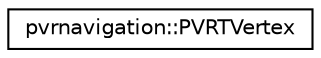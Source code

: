 digraph "Graphical Class Hierarchy"
{
  edge [fontname="Helvetica",fontsize="10",labelfontname="Helvetica",labelfontsize="10"];
  node [fontname="Helvetica",fontsize="10",shape=record];
  rankdir="LR";
  Node1 [label="pvrnavigation::PVRTVertex",height=0.2,width=0.4,color="black", fillcolor="white", style="filled",URL="$structpvrnavigation_1_1_p_v_r_t_vertex.html"];
}
